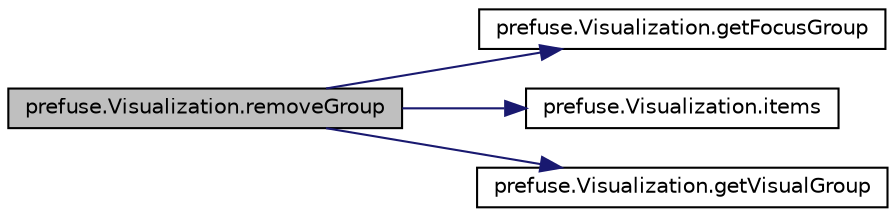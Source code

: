 digraph G
{
  edge [fontname="Helvetica",fontsize="10",labelfontname="Helvetica",labelfontsize="10"];
  node [fontname="Helvetica",fontsize="10",shape=record];
  rankdir="LR";
  Node1 [label="prefuse.Visualization.removeGroup",height=0.2,width=0.4,color="black", fillcolor="grey75", style="filled" fontcolor="black"];
  Node1 -> Node2 [color="midnightblue",fontsize="10",style="solid",fontname="Helvetica"];
  Node2 [label="prefuse.Visualization.getFocusGroup",height=0.2,width=0.4,color="black", fillcolor="white", style="filled",URL="$classprefuse_1_1_visualization.html#a82c909613dd736eece079928190f1673"];
  Node1 -> Node3 [color="midnightblue",fontsize="10",style="solid",fontname="Helvetica"];
  Node3 [label="prefuse.Visualization.items",height=0.2,width=0.4,color="black", fillcolor="white", style="filled",URL="$classprefuse_1_1_visualization.html#a629a8a531883c3329d2cab70e8ad7e06"];
  Node1 -> Node4 [color="midnightblue",fontsize="10",style="solid",fontname="Helvetica"];
  Node4 [label="prefuse.Visualization.getVisualGroup",height=0.2,width=0.4,color="black", fillcolor="white", style="filled",URL="$classprefuse_1_1_visualization.html#a32987f22992fc2b9969d24411e40dd0f"];
}
